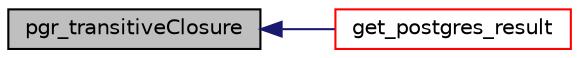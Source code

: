 digraph "pgr_transitiveClosure"
{
  edge [fontname="Helvetica",fontsize="10",labelfontname="Helvetica",labelfontsize="10"];
  node [fontname="Helvetica",fontsize="10",shape=record];
  rankdir="LR";
  Node31 [label="pgr_transitiveClosure",height=0.2,width=0.4,color="black", fillcolor="grey75", style="filled", fontcolor="black"];
  Node31 -> Node32 [dir="back",color="midnightblue",fontsize="10",style="solid",fontname="Helvetica"];
  Node32 [label="get_postgres_result",height=0.2,width=0.4,color="red", fillcolor="white", style="filled",URL="$transitiveClosure__driver_8cpp.html#aabe48115016799bcce5122c9d3ea59e6"];
}
